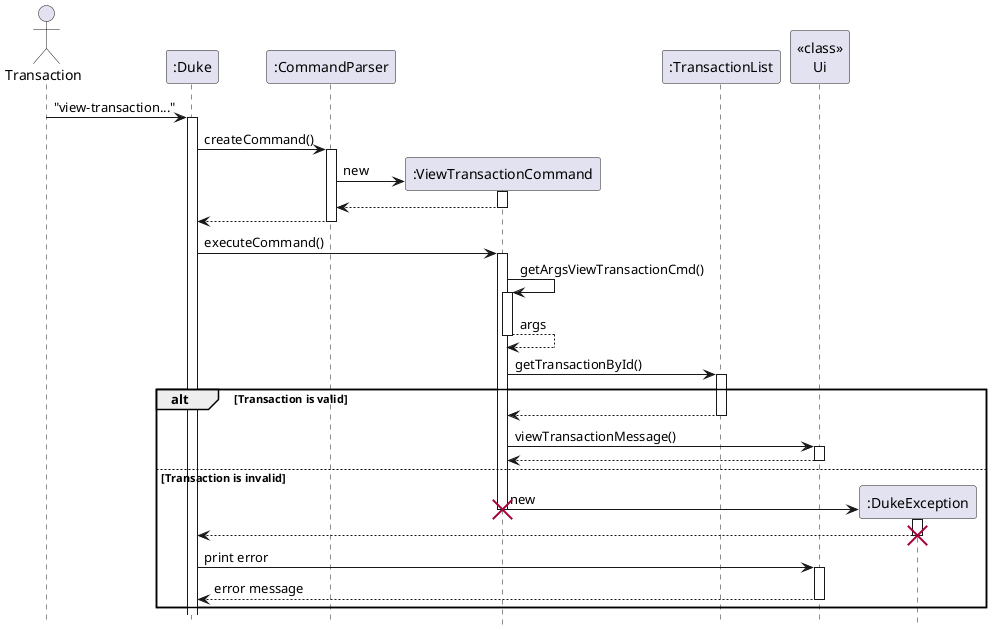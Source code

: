 @startuml
hide footbox

Actor Transaction
"Transaction" -> ":Duke": "view-transaction..."
activate ":Duke"
":Duke" -> ":CommandParser": createCommand()
activate ":CommandParser"
":CommandParser" -> ":ViewTransactionCommand"**: new
activate ":ViewTransactionCommand"
return
":CommandParser" --> ":Duke"
deactivate

":Duke" -> ":ViewTransactionCommand" : executeCommand()
activate ":ViewTransactionCommand"
":ViewTransactionCommand" -> ":ViewTransactionCommand": getArgsViewTransactionCmd()
activate ":ViewTransactionCommand"
return args
    ":ViewTransactionCommand" -> ":TransactionList": getTransactionById()
    activate ":TransactionList"
alt Transaction is valid
    ":TransactionList" --> ":ViewTransactionCommand":
    deactivate ":TransactionList"

    ":ViewTransactionCommand" -> "<<class>>\nUi": viewTransactionMessage()
    activate "<<class>>\nUi"
    return
    deactivate "<<class>>\nUi"
    deactivate ":TransactionList"
else Transaction is invalid
    ":ViewTransactionCommand" -> ":DukeException"** : new
    destroy ":ViewTransactionCommand"
    activate ":DukeException"
    ":DukeException" --> ":Duke"
    destroy ":DukeException"
    ":Duke" -> "<<class>>\nUi" : print error
    activate "<<class>>\nUi"
    "<<class>>\nUi" --> ":Duke" : error message
    deactivate "<<class>>\nUi"
end
deactivate ":ViewTransactionCommand"

@enduml